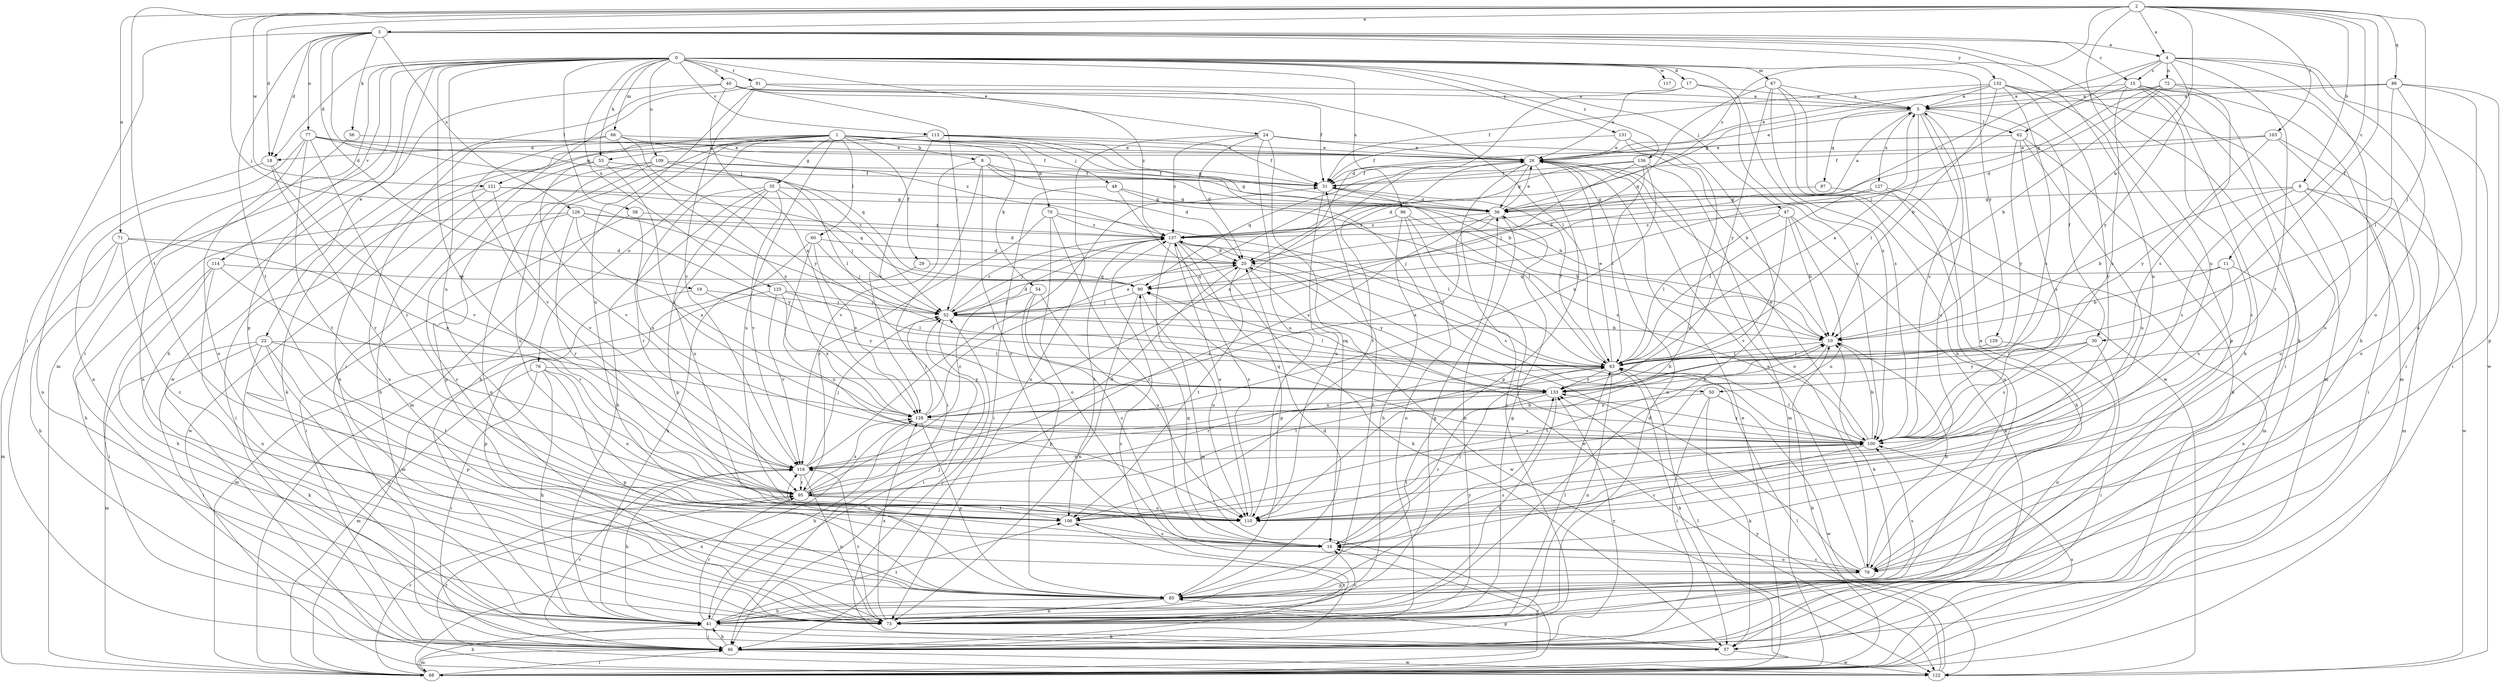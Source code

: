 strict digraph  {
0;
1;
2;
3;
4;
5;
8;
9;
10;
11;
15;
16;
17;
18;
19;
20;
22;
24;
26;
29;
30;
31;
35;
36;
40;
41;
46;
47;
48;
50;
52;
53;
54;
56;
57;
58;
60;
62;
63;
66;
67;
68;
70;
71;
72;
73;
76;
77;
79;
85;
86;
87;
90;
91;
95;
96;
100;
103;
106;
109;
110;
113;
114;
116;
117;
121;
122;
125;
126;
127;
128;
129;
131;
132;
133;
136;
137;
0 -> 17  [label=d];
0 -> 18  [label=d];
0 -> 22  [label=e];
0 -> 24  [label=e];
0 -> 40  [label=h];
0 -> 46  [label=i];
0 -> 47  [label=j];
0 -> 53  [label=k];
0 -> 58  [label=l];
0 -> 66  [label=m];
0 -> 67  [label=m];
0 -> 68  [label=m];
0 -> 85  [label=p];
0 -> 91  [label=r];
0 -> 95  [label=r];
0 -> 96  [label=s];
0 -> 100  [label=s];
0 -> 109  [label=u];
0 -> 110  [label=u];
0 -> 113  [label=v];
0 -> 114  [label=v];
0 -> 117  [label=w];
0 -> 125  [label=x];
0 -> 129  [label=y];
0 -> 131  [label=y];
0 -> 136  [label=z];
1 -> 8  [label=b];
1 -> 18  [label=d];
1 -> 26  [label=e];
1 -> 29  [label=f];
1 -> 35  [label=g];
1 -> 41  [label=h];
1 -> 48  [label=j];
1 -> 50  [label=j];
1 -> 53  [label=k];
1 -> 54  [label=k];
1 -> 60  [label=l];
1 -> 68  [label=m];
1 -> 70  [label=n];
1 -> 76  [label=o];
1 -> 110  [label=u];
1 -> 121  [label=w];
2 -> 3  [label=a];
2 -> 4  [label=a];
2 -> 9  [label=b];
2 -> 10  [label=b];
2 -> 11  [label=c];
2 -> 18  [label=d];
2 -> 30  [label=f];
2 -> 50  [label=j];
2 -> 52  [label=j];
2 -> 71  [label=n];
2 -> 86  [label=q];
2 -> 103  [label=t];
2 -> 106  [label=t];
2 -> 110  [label=u];
2 -> 121  [label=w];
2 -> 137  [label=z];
3 -> 4  [label=a];
3 -> 15  [label=c];
3 -> 18  [label=d];
3 -> 19  [label=d];
3 -> 46  [label=i];
3 -> 52  [label=j];
3 -> 56  [label=k];
3 -> 57  [label=k];
3 -> 77  [label=o];
3 -> 106  [label=t];
3 -> 110  [label=u];
3 -> 126  [label=x];
3 -> 132  [label=y];
4 -> 15  [label=c];
4 -> 41  [label=h];
4 -> 62  [label=l];
4 -> 72  [label=n];
4 -> 79  [label=o];
4 -> 106  [label=t];
4 -> 122  [label=w];
4 -> 133  [label=y];
4 -> 137  [label=z];
5 -> 26  [label=e];
5 -> 30  [label=f];
5 -> 62  [label=l];
5 -> 63  [label=l];
5 -> 87  [label=q];
5 -> 100  [label=s];
5 -> 110  [label=u];
5 -> 127  [label=x];
8 -> 16  [label=c];
8 -> 20  [label=d];
8 -> 31  [label=f];
8 -> 36  [label=g];
8 -> 46  [label=i];
8 -> 116  [label=v];
9 -> 10  [label=b];
9 -> 36  [label=g];
9 -> 68  [label=m];
9 -> 100  [label=s];
9 -> 110  [label=u];
9 -> 122  [label=w];
10 -> 63  [label=l];
10 -> 106  [label=t];
11 -> 10  [label=b];
11 -> 73  [label=n];
11 -> 90  [label=q];
11 -> 100  [label=s];
15 -> 5  [label=a];
15 -> 16  [label=c];
15 -> 41  [label=h];
15 -> 46  [label=i];
15 -> 52  [label=j];
15 -> 68  [label=m];
15 -> 79  [label=o];
15 -> 100  [label=s];
16 -> 63  [label=l];
16 -> 79  [label=o];
16 -> 90  [label=q];
16 -> 100  [label=s];
16 -> 116  [label=v];
17 -> 5  [label=a];
17 -> 20  [label=d];
17 -> 26  [label=e];
17 -> 100  [label=s];
18 -> 73  [label=n];
18 -> 95  [label=r];
18 -> 116  [label=v];
19 -> 52  [label=j];
19 -> 85  [label=p];
19 -> 133  [label=y];
20 -> 90  [label=q];
20 -> 106  [label=t];
20 -> 122  [label=w];
20 -> 133  [label=y];
22 -> 46  [label=i];
22 -> 57  [label=k];
22 -> 63  [label=l];
22 -> 68  [label=m];
22 -> 73  [label=n];
22 -> 85  [label=p];
22 -> 106  [label=t];
24 -> 10  [label=b];
24 -> 16  [label=c];
24 -> 20  [label=d];
24 -> 26  [label=e];
24 -> 73  [label=n];
24 -> 110  [label=u];
24 -> 137  [label=z];
26 -> 31  [label=f];
26 -> 36  [label=g];
26 -> 46  [label=i];
26 -> 68  [label=m];
26 -> 73  [label=n];
26 -> 85  [label=p];
26 -> 90  [label=q];
26 -> 106  [label=t];
26 -> 128  [label=x];
29 -> 68  [label=m];
29 -> 90  [label=q];
30 -> 46  [label=i];
30 -> 63  [label=l];
30 -> 100  [label=s];
30 -> 133  [label=y];
31 -> 36  [label=g];
31 -> 100  [label=s];
31 -> 110  [label=u];
35 -> 36  [label=g];
35 -> 41  [label=h];
35 -> 52  [label=j];
35 -> 85  [label=p];
35 -> 95  [label=r];
35 -> 110  [label=u];
35 -> 116  [label=v];
36 -> 5  [label=a];
36 -> 26  [label=e];
36 -> 73  [label=n];
36 -> 95  [label=r];
36 -> 128  [label=x];
36 -> 137  [label=z];
40 -> 5  [label=a];
40 -> 31  [label=f];
40 -> 41  [label=h];
40 -> 52  [label=j];
40 -> 122  [label=w];
40 -> 128  [label=x];
40 -> 137  [label=z];
41 -> 31  [label=f];
41 -> 36  [label=g];
41 -> 46  [label=i];
41 -> 52  [label=j];
41 -> 57  [label=k];
41 -> 95  [label=r];
41 -> 106  [label=t];
46 -> 41  [label=h];
46 -> 68  [label=m];
46 -> 106  [label=t];
46 -> 116  [label=v];
46 -> 122  [label=w];
46 -> 133  [label=y];
46 -> 137  [label=z];
47 -> 10  [label=b];
47 -> 57  [label=k];
47 -> 63  [label=l];
47 -> 110  [label=u];
47 -> 116  [label=v];
47 -> 137  [label=z];
48 -> 36  [label=g];
48 -> 46  [label=i];
48 -> 63  [label=l];
48 -> 100  [label=s];
50 -> 46  [label=i];
50 -> 57  [label=k];
50 -> 122  [label=w];
50 -> 128  [label=x];
52 -> 10  [label=b];
52 -> 20  [label=d];
52 -> 46  [label=i];
52 -> 63  [label=l];
52 -> 137  [label=z];
53 -> 31  [label=f];
53 -> 41  [label=h];
53 -> 100  [label=s];
53 -> 116  [label=v];
54 -> 16  [label=c];
54 -> 52  [label=j];
54 -> 85  [label=p];
54 -> 110  [label=u];
56 -> 26  [label=e];
56 -> 73  [label=n];
57 -> 52  [label=j];
57 -> 85  [label=p];
57 -> 122  [label=w];
58 -> 46  [label=i];
58 -> 100  [label=s];
58 -> 137  [label=z];
60 -> 20  [label=d];
60 -> 41  [label=h];
60 -> 52  [label=j];
60 -> 110  [label=u];
60 -> 128  [label=x];
62 -> 26  [label=e];
62 -> 31  [label=f];
62 -> 57  [label=k];
62 -> 100  [label=s];
62 -> 110  [label=u];
62 -> 133  [label=y];
63 -> 5  [label=a];
63 -> 26  [label=e];
63 -> 31  [label=f];
63 -> 57  [label=k];
63 -> 73  [label=n];
63 -> 95  [label=r];
63 -> 133  [label=y];
63 -> 137  [label=z];
66 -> 26  [label=e];
66 -> 73  [label=n];
66 -> 116  [label=v];
66 -> 128  [label=x];
66 -> 133  [label=y];
66 -> 137  [label=z];
67 -> 5  [label=a];
67 -> 41  [label=h];
67 -> 90  [label=q];
67 -> 100  [label=s];
67 -> 122  [label=w];
67 -> 133  [label=y];
68 -> 10  [label=b];
68 -> 16  [label=c];
68 -> 26  [label=e];
68 -> 41  [label=h];
68 -> 46  [label=i];
68 -> 63  [label=l];
68 -> 95  [label=r];
68 -> 100  [label=s];
68 -> 128  [label=x];
70 -> 16  [label=c];
70 -> 63  [label=l];
70 -> 79  [label=o];
70 -> 95  [label=r];
70 -> 137  [label=z];
71 -> 16  [label=c];
71 -> 20  [label=d];
71 -> 41  [label=h];
71 -> 68  [label=m];
71 -> 128  [label=x];
72 -> 5  [label=a];
72 -> 10  [label=b];
72 -> 20  [label=d];
72 -> 36  [label=g];
72 -> 46  [label=i];
72 -> 100  [label=s];
73 -> 16  [label=c];
73 -> 36  [label=g];
73 -> 63  [label=l];
73 -> 116  [label=v];
73 -> 128  [label=x];
76 -> 41  [label=h];
76 -> 46  [label=i];
76 -> 68  [label=m];
76 -> 85  [label=p];
76 -> 110  [label=u];
76 -> 133  [label=y];
77 -> 26  [label=e];
77 -> 31  [label=f];
77 -> 73  [label=n];
77 -> 79  [label=o];
77 -> 90  [label=q];
77 -> 95  [label=r];
77 -> 106  [label=t];
79 -> 5  [label=a];
79 -> 10  [label=b];
79 -> 16  [label=c];
79 -> 20  [label=d];
79 -> 26  [label=e];
79 -> 85  [label=p];
85 -> 10  [label=b];
85 -> 20  [label=d];
85 -> 41  [label=h];
85 -> 73  [label=n];
85 -> 100  [label=s];
85 -> 133  [label=y];
86 -> 5  [label=a];
86 -> 26  [label=e];
86 -> 46  [label=i];
86 -> 63  [label=l];
86 -> 79  [label=o];
86 -> 85  [label=p];
87 -> 36  [label=g];
87 -> 68  [label=m];
90 -> 52  [label=j];
90 -> 73  [label=n];
90 -> 110  [label=u];
91 -> 5  [label=a];
91 -> 46  [label=i];
91 -> 63  [label=l];
91 -> 110  [label=u];
91 -> 116  [label=v];
95 -> 20  [label=d];
95 -> 63  [label=l];
95 -> 106  [label=t];
95 -> 110  [label=u];
95 -> 128  [label=x];
95 -> 137  [label=z];
96 -> 10  [label=b];
96 -> 41  [label=h];
96 -> 73  [label=n];
96 -> 122  [label=w];
96 -> 137  [label=z];
100 -> 10  [label=b];
100 -> 16  [label=c];
100 -> 26  [label=e];
100 -> 63  [label=l];
100 -> 90  [label=q];
100 -> 106  [label=t];
100 -> 116  [label=v];
100 -> 133  [label=y];
103 -> 26  [label=e];
103 -> 31  [label=f];
103 -> 46  [label=i];
103 -> 79  [label=o];
103 -> 133  [label=y];
106 -> 16  [label=c];
109 -> 10  [label=b];
109 -> 31  [label=f];
109 -> 63  [label=l];
109 -> 73  [label=n];
109 -> 85  [label=p];
109 -> 110  [label=u];
110 -> 137  [label=z];
113 -> 10  [label=b];
113 -> 26  [label=e];
113 -> 31  [label=f];
113 -> 36  [label=g];
113 -> 57  [label=k];
113 -> 73  [label=n];
113 -> 128  [label=x];
114 -> 41  [label=h];
114 -> 46  [label=i];
114 -> 73  [label=n];
114 -> 90  [label=q];
114 -> 95  [label=r];
116 -> 10  [label=b];
116 -> 31  [label=f];
116 -> 41  [label=h];
116 -> 52  [label=j];
116 -> 73  [label=n];
116 -> 95  [label=r];
121 -> 36  [label=g];
121 -> 46  [label=i];
121 -> 90  [label=q];
121 -> 116  [label=v];
121 -> 122  [label=w];
122 -> 63  [label=l];
122 -> 95  [label=r];
122 -> 133  [label=y];
125 -> 52  [label=j];
125 -> 63  [label=l];
125 -> 68  [label=m];
125 -> 116  [label=v];
125 -> 128  [label=x];
126 -> 16  [label=c];
126 -> 20  [label=d];
126 -> 41  [label=h];
126 -> 95  [label=r];
126 -> 128  [label=x];
126 -> 133  [label=y];
126 -> 137  [label=z];
127 -> 20  [label=d];
127 -> 36  [label=g];
127 -> 41  [label=h];
127 -> 63  [label=l];
127 -> 79  [label=o];
128 -> 26  [label=e];
128 -> 41  [label=h];
128 -> 52  [label=j];
128 -> 85  [label=p];
128 -> 100  [label=s];
129 -> 63  [label=l];
129 -> 73  [label=n];
131 -> 26  [label=e];
131 -> 31  [label=f];
131 -> 41  [label=h];
131 -> 110  [label=u];
132 -> 5  [label=a];
132 -> 10  [label=b];
132 -> 31  [label=f];
132 -> 36  [label=g];
132 -> 68  [label=m];
132 -> 85  [label=p];
132 -> 100  [label=s];
132 -> 116  [label=v];
133 -> 10  [label=b];
133 -> 16  [label=c];
133 -> 41  [label=h];
133 -> 90  [label=q];
133 -> 128  [label=x];
136 -> 20  [label=d];
136 -> 31  [label=f];
136 -> 52  [label=j];
136 -> 63  [label=l];
136 -> 79  [label=o];
136 -> 128  [label=x];
137 -> 20  [label=d];
137 -> 52  [label=j];
137 -> 57  [label=k];
137 -> 68  [label=m];
137 -> 85  [label=p];
137 -> 100  [label=s];
137 -> 106  [label=t];
137 -> 110  [label=u];
}
